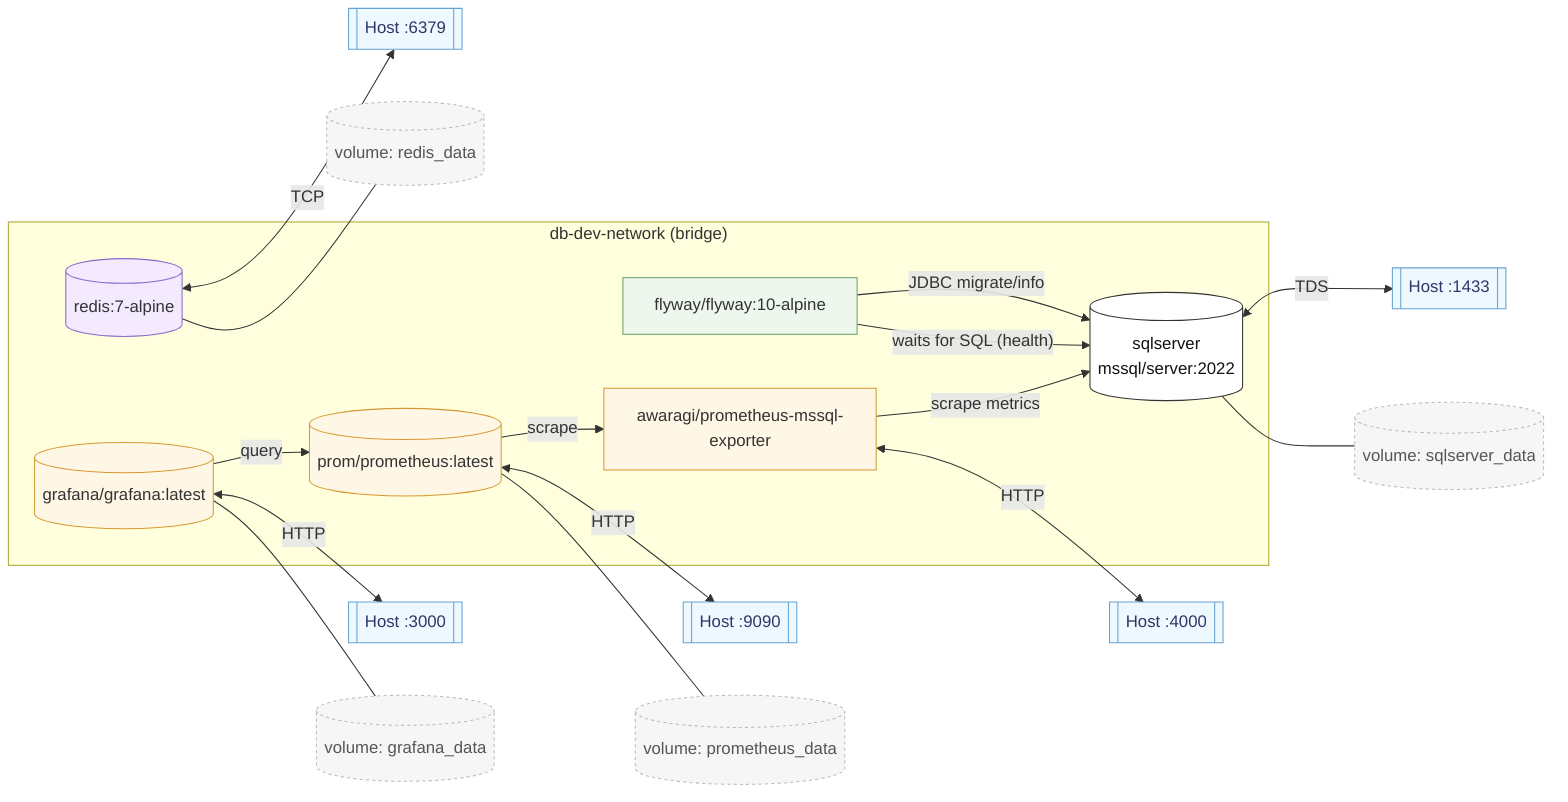 flowchart LR
  subgraph Net["db-dev-network (bridge)"]
    SQL[(sqlserver<br/>mssql/server:2022)]
    FLY[flyway/flyway:10-alpine]
    RED[(redis:7-alpine)]
    PROM[(prom/prometheus:latest)]
    GRAF[(grafana/grafana:latest)]
    EXP[awaragi/prometheus-mssql-exporter]
  end

  %% Volumes
  classDef vol fill:#f6f6f6,stroke:#bbb,stroke-dasharray: 3 3,color:#555
  VSQL[(volume: sqlserver_data)]:::vol
  VRED[(volume: redis_data)]:::vol
  VPROM[(volume: prometheus_data)]:::vol
  VGRAF[(volume: grafana_data)]:::vol

  %% Host-exposed ports
  classDef ext fill:#eef9ff,stroke:#66a3d2,color:#336
  P1433[[Host :1433]]:::ext
  P6379[[Host :6379]]:::ext
  P9090[[Host :9090]]:::ext
  P3000[[Host :3000]]:::ext
  P4000[[Host :4000]]:::ext

  %% Wiring
  SQL --- VSQL
  RED --- VRED
  PROM --- VPROM
  GRAF --- VGRAF

  SQL <-->|TDS| P1433
  RED <-->|TCP| P6379
  PROM <-->|HTTP| P9090
  GRAF <-->|HTTP| P3000
  EXP  <-->|HTTP| P4000

  %% Relationships
  FLY -- waits for SQL (health) --> SQL
  FLY -- JDBC migrate/info --> SQL
  EXP -- scrape metrics --> SQL
  PROM -- scrape --> EXP
  GRAF -- query --> PROM

  %% Profile coloring (optional)
  classDef base fill:#fff,stroke:#333,color:#111
  classDef mig fill:#eef7ee,stroke:#6aa56a
  classDef mon fill:#fff7e6,stroke:#d79a32
  classDef cache fill:#f3eaff,stroke:#8b6ac9

  class SQL base
  class FLY mig
  class RED cache
  class PROM mon
  class GRAF mon
  class EXP mon